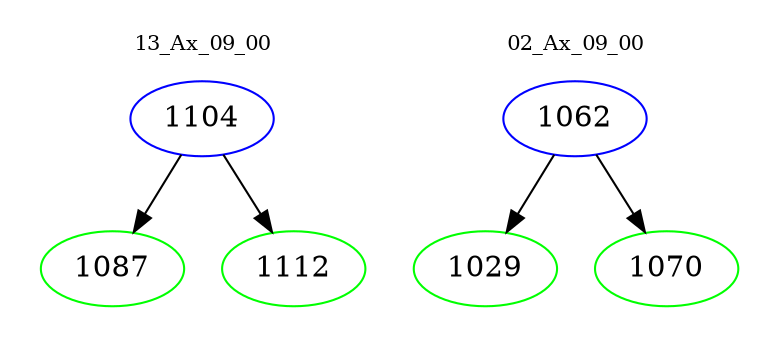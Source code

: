 digraph{
subgraph cluster_0 {
color = white
label = "13_Ax_09_00";
fontsize=10;
T0_1104 [label="1104", color="blue"]
T0_1104 -> T0_1087 [color="black"]
T0_1087 [label="1087", color="green"]
T0_1104 -> T0_1112 [color="black"]
T0_1112 [label="1112", color="green"]
}
subgraph cluster_1 {
color = white
label = "02_Ax_09_00";
fontsize=10;
T1_1062 [label="1062", color="blue"]
T1_1062 -> T1_1029 [color="black"]
T1_1029 [label="1029", color="green"]
T1_1062 -> T1_1070 [color="black"]
T1_1070 [label="1070", color="green"]
}
}
